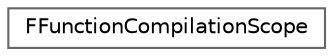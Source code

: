 digraph "Graphical Class Hierarchy"
{
 // INTERACTIVE_SVG=YES
 // LATEX_PDF_SIZE
  bgcolor="transparent";
  edge [fontname=Helvetica,fontsize=10,labelfontname=Helvetica,labelfontsize=10];
  node [fontname=Helvetica,fontsize=10,shape=box,height=0.2,width=0.4];
  rankdir="LR";
  Node0 [id="Node000000",label="FFunctionCompilationScope",height=0.2,width=0.4,color="grey40", fillcolor="white", style="filled",URL="$d4/d16/classFFunctionCompilationScope.html",tooltip=" "];
}
